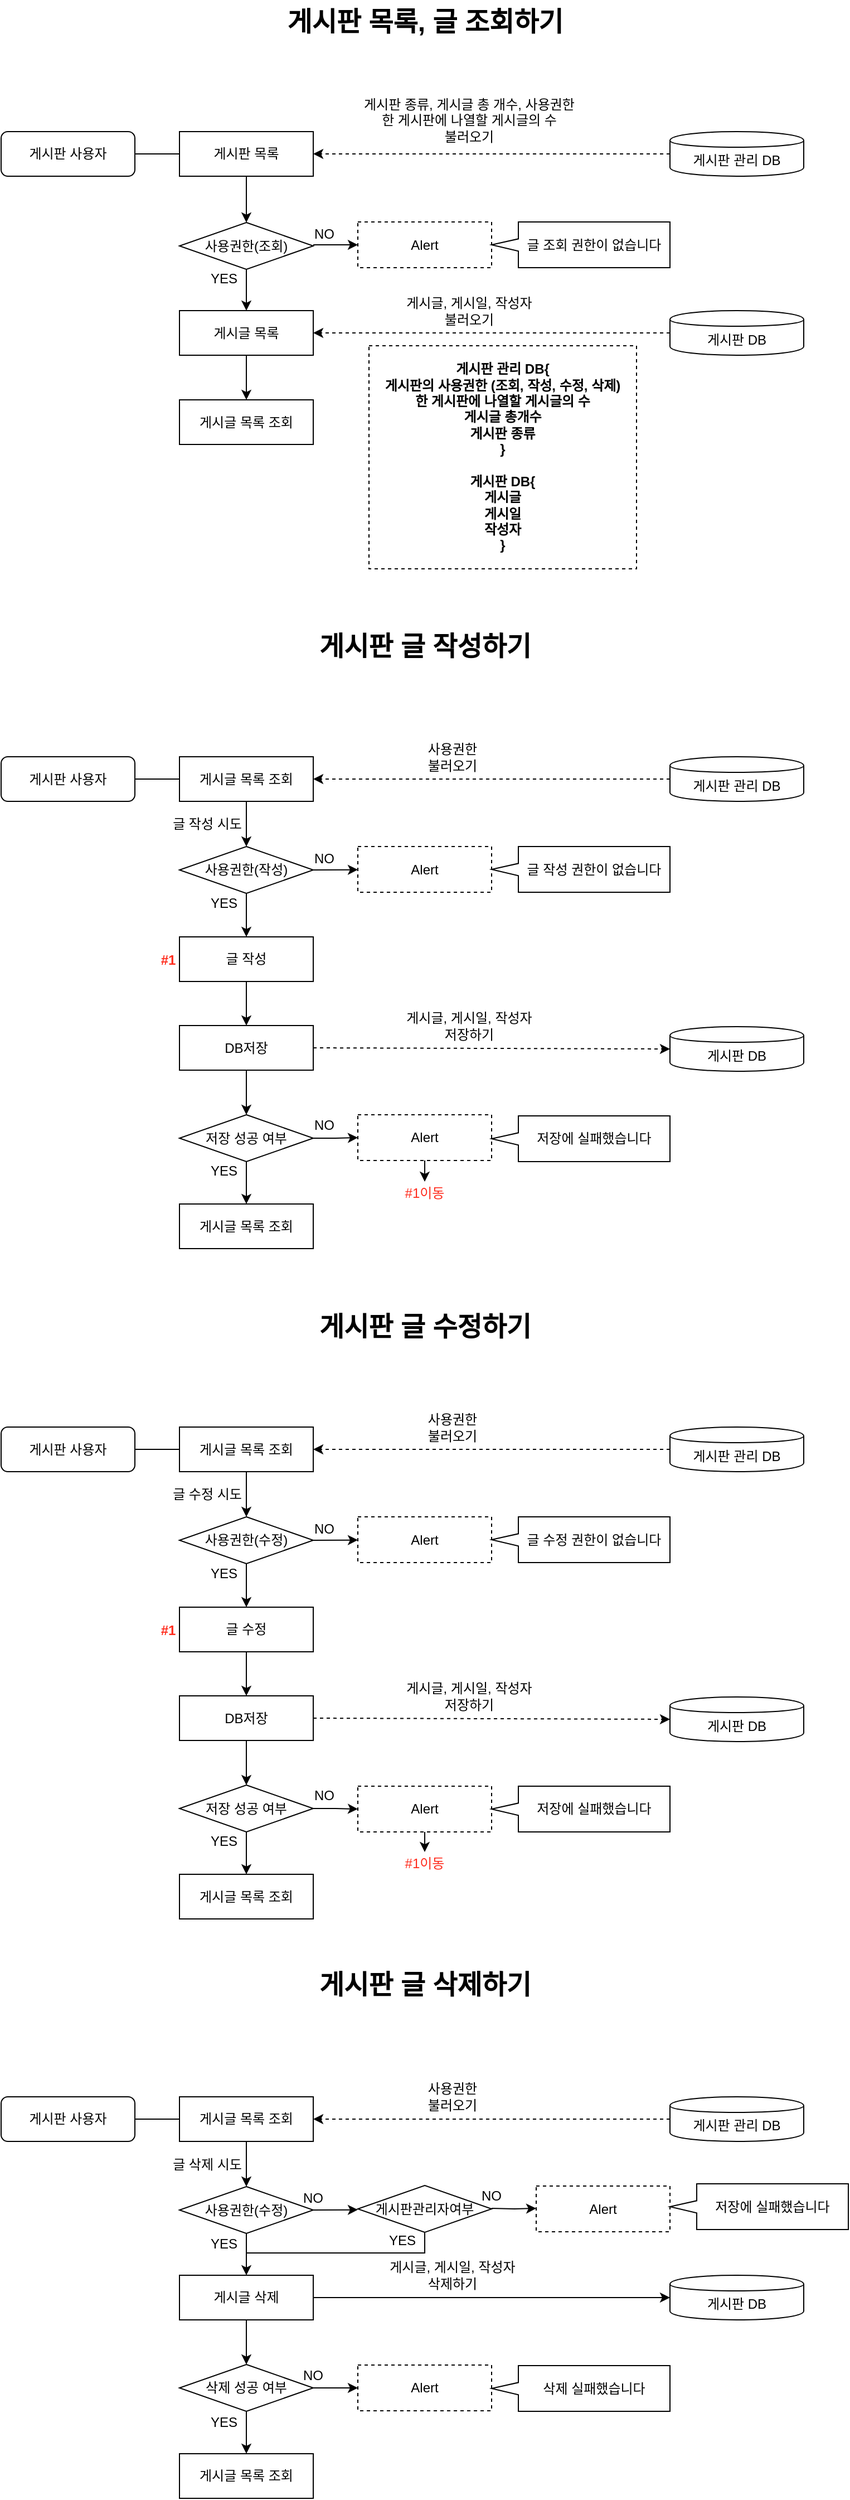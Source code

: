 <mxfile pages="1" version="11.2.3" type="github"><diagram id="8tWxrw4TjMPX8NaCwLxQ" name="Page-1"><mxGraphModel dx="1182" dy="685" grid="1" gridSize="10" guides="1" tooltips="1" connect="1" arrows="1" fold="1" page="1" pageScale="1" pageWidth="827" pageHeight="1169" math="0" shadow="0"><root><mxCell id="0"/><mxCell id="1" parent="0"/><mxCell id="r43dK0RKSGgs8FJc9CuO-5" value="게시판 관리 DB{&lt;br&gt;게시판의 사용권한 (조회, 작성, 수정, 삭제)&lt;br&gt;한 게시판에 나열할 게시글의 수&lt;br&gt;게시글 총개수&lt;br&gt;게시판 종류&lt;br&gt;}&lt;br&gt;&lt;br&gt;게시판 DB{&lt;br&gt;게시글&lt;br&gt;게시일&lt;br&gt;작성자&lt;br&gt;}" style="text;html=1;strokeColor=#000000;fillColor=none;align=center;verticalAlign=middle;whiteSpace=wrap;rounded=0;dashed=1;fontStyle=1" parent="1" vertex="1"><mxGeometry x="370" y="350" width="240" height="200" as="geometry"/></mxCell><mxCell id="r43dK0RKSGgs8FJc9CuO-35" value="게시판 목록, 글 조회하기" style="text;strokeColor=none;fillColor=none;html=1;fontSize=24;fontStyle=1;verticalAlign=middle;align=center;" parent="1" vertex="1"><mxGeometry x="340" y="40" width="160" height="40" as="geometry"/></mxCell><mxCell id="r43dK0RKSGgs8FJc9CuO-43" value="게시판 글 작성하기" style="text;strokeColor=none;fillColor=none;html=1;fontSize=24;fontStyle=1;verticalAlign=middle;align=center;" parent="1" vertex="1"><mxGeometry x="340" y="600" width="160" height="40" as="geometry"/></mxCell><mxCell id="r43dK0RKSGgs8FJc9CuO-46" value="게시판 사용자" style="rounded=1;whiteSpace=wrap;html=1;" parent="1" vertex="1"><mxGeometry x="40" y="718.5" width="120" height="40" as="geometry"/></mxCell><mxCell id="r43dK0RKSGgs8FJc9CuO-50" value="" style="endArrow=none;html=1;entryX=1;entryY=0.5;entryDx=0;entryDy=0;exitX=0;exitY=0.5;exitDx=0;exitDy=0;" parent="1" target="r43dK0RKSGgs8FJc9CuO-46" edge="1"><mxGeometry width="50" height="50" relative="1" as="geometry"><mxPoint x="200" y="738.5" as="sourcePoint"/><mxPoint x="90" y="778.5" as="targetPoint"/></mxGeometry></mxCell><mxCell id="r43dK0RKSGgs8FJc9CuO-60" style="edgeStyle=none;rounded=0;orthogonalLoop=1;jettySize=auto;html=1;exitX=0.5;exitY=1;exitDx=0;exitDy=0;entryX=0.5;entryY=0;entryDx=0;entryDy=0;startArrow=none;startFill=0;endArrow=classic;endFill=1;strokeColor=#000000;strokeWidth=1;fontFamily=Helvetica;" parent="1" source="r43dK0RKSGgs8FJc9CuO-58" target="r43dK0RKSGgs8FJc9CuO-59" edge="1"><mxGeometry relative="1" as="geometry"/></mxCell><mxCell id="r43dK0RKSGgs8FJc9CuO-58" value="게시글 목록 조회" style="rounded=0;whiteSpace=wrap;html=1;" parent="1" vertex="1"><mxGeometry x="200" y="718.5" width="120" height="40" as="geometry"/></mxCell><mxCell id="r43dK0RKSGgs8FJc9CuO-63" style="edgeStyle=none;rounded=0;orthogonalLoop=1;jettySize=auto;html=1;exitX=1;exitY=0.5;exitDx=0;exitDy=0;startArrow=none;startFill=0;endArrow=classic;endFill=1;strokeColor=#000000;strokeWidth=1;fontFamily=Helvetica;" parent="1" source="r43dK0RKSGgs8FJc9CuO-59" target="r43dK0RKSGgs8FJc9CuO-62" edge="1"><mxGeometry relative="1" as="geometry"/></mxCell><mxCell id="r43dK0RKSGgs8FJc9CuO-70" style="edgeStyle=none;rounded=0;orthogonalLoop=1;jettySize=auto;html=1;exitX=0.5;exitY=1;exitDx=0;exitDy=0;entryX=0.5;entryY=0;entryDx=0;entryDy=0;startArrow=none;startFill=0;endArrow=classic;endFill=1;strokeColor=#000000;strokeWidth=1;fontFamily=Helvetica;" parent="1" source="r43dK0RKSGgs8FJc9CuO-59" target="r43dK0RKSGgs8FJc9CuO-67" edge="1"><mxGeometry relative="1" as="geometry"/></mxCell><mxCell id="r43dK0RKSGgs8FJc9CuO-59" value="사용권한(작성)" style="rhombus;whiteSpace=wrap;html=1;rounded=0;strokeColor=#000000;fontFamily=Helvetica;align=center;" parent="1" vertex="1"><mxGeometry x="200" y="799" width="120" height="42" as="geometry"/></mxCell><mxCell id="r43dK0RKSGgs8FJc9CuO-62" value="Alert" style="rounded=0;whiteSpace=wrap;html=1;strokeColor=#000000;fontFamily=Helvetica;align=center;dashed=1;" parent="1" vertex="1"><mxGeometry x="360" y="799" width="120" height="41" as="geometry"/></mxCell><mxCell id="r43dK0RKSGgs8FJc9CuO-64" value="글 작성 권한이 없습니다" style="shape=callout;whiteSpace=wrap;html=1;perimeter=calloutPerimeter;rounded=0;strokeColor=#000000;fontFamily=Helvetica;align=center;direction=south;size=24;position=0.37;base=11;" parent="1" vertex="1"><mxGeometry x="480" y="799" width="160" height="41" as="geometry"/></mxCell><mxCell id="r43dK0RKSGgs8FJc9CuO-66" value="NO" style="text;html=1;strokeColor=none;fillColor=none;align=center;verticalAlign=middle;whiteSpace=wrap;rounded=0;dashed=1;fontFamily=Helvetica;" parent="1" vertex="1"><mxGeometry x="310" y="800" width="40" height="20" as="geometry"/></mxCell><mxCell id="r43dK0RKSGgs8FJc9CuO-105" style="edgeStyle=none;rounded=0;orthogonalLoop=1;jettySize=auto;html=1;exitX=0.5;exitY=1;exitDx=0;exitDy=0;entryX=0.5;entryY=0;entryDx=0;entryDy=0;startArrow=none;startFill=0;endArrow=classic;endFill=1;strokeColor=#000000;strokeWidth=1;fontFamily=Helvetica;" parent="1" source="r43dK0RKSGgs8FJc9CuO-67" target="r43dK0RKSGgs8FJc9CuO-104" edge="1"><mxGeometry relative="1" as="geometry"/></mxCell><mxCell id="r43dK0RKSGgs8FJc9CuO-67" value="글 작성" style="rounded=0;whiteSpace=wrap;html=1;" parent="1" vertex="1"><mxGeometry x="200" y="880" width="120" height="40" as="geometry"/></mxCell><mxCell id="r43dK0RKSGgs8FJc9CuO-84" value="게시판 사용자" style="rounded=1;whiteSpace=wrap;html=1;" parent="1" vertex="1"><mxGeometry x="40" y="158" width="120" height="40" as="geometry"/></mxCell><mxCell id="r43dK0RKSGgs8FJc9CuO-85" value="게시판 관리 DB" style="shape=cylinder;whiteSpace=wrap;html=1;boundedLbl=1;backgroundOutline=1;" parent="1" vertex="1"><mxGeometry x="640" y="158" width="120" height="40" as="geometry"/></mxCell><mxCell id="r43dK0RKSGgs8FJc9CuO-86" value="" style="endArrow=classic;dashed=1;html=1;exitX=0;exitY=0.5;exitDx=0;exitDy=0;endFill=1;entryX=1;entryY=0.5;entryDx=0;entryDy=0;" parent="1" source="r43dK0RKSGgs8FJc9CuO-85" target="r43dK0RKSGgs8FJc9CuO-90" edge="1"><mxGeometry width="50" height="50" relative="1" as="geometry"><mxPoint x="30" y="548" as="sourcePoint"/><mxPoint x="340" y="208" as="targetPoint"/></mxGeometry></mxCell><mxCell id="r43dK0RKSGgs8FJc9CuO-87" value="게시판 종류, 게시글 총 개수, 사용권한&lt;br&gt;한 게시판에 나열할 게시글의 수&lt;br&gt;불러오기" style="text;html=1;strokeColor=none;fillColor=none;align=center;verticalAlign=middle;whiteSpace=wrap;rounded=0;" parent="1" vertex="1"><mxGeometry x="355" y="138" width="210" height="20" as="geometry"/></mxCell><mxCell id="r43dK0RKSGgs8FJc9CuO-88" value="" style="endArrow=none;html=1;entryX=1;entryY=0.5;entryDx=0;entryDy=0;exitX=0;exitY=0.5;exitDx=0;exitDy=0;" parent="1" source="r43dK0RKSGgs8FJc9CuO-90" target="r43dK0RKSGgs8FJc9CuO-84" edge="1"><mxGeometry width="50" height="50" relative="1" as="geometry"><mxPoint x="200" y="98" as="sourcePoint"/><mxPoint x="90" y="218" as="targetPoint"/></mxGeometry></mxCell><mxCell id="r43dK0RKSGgs8FJc9CuO-89" style="edgeStyle=none;rounded=0;orthogonalLoop=1;jettySize=auto;html=1;exitX=0.5;exitY=1;exitDx=0;exitDy=0;entryX=0.5;entryY=0;entryDx=0;entryDy=0;startArrow=none;startFill=0;endArrow=classic;endFill=1;strokeColor=#000000;strokeWidth=1;fontFamily=Helvetica;" parent="1" source="r43dK0RKSGgs8FJc9CuO-90" target="r43dK0RKSGgs8FJc9CuO-98" edge="1"><mxGeometry relative="1" as="geometry"/></mxCell><mxCell id="r43dK0RKSGgs8FJc9CuO-90" value="게시판 목록" style="rounded=0;whiteSpace=wrap;html=1;" parent="1" vertex="1"><mxGeometry x="200" y="158" width="120" height="40" as="geometry"/></mxCell><mxCell id="r43dK0RKSGgs8FJc9CuO-91" style="rounded=0;orthogonalLoop=1;jettySize=auto;html=1;exitX=0;exitY=0.5;exitDx=0;exitDy=0;fontFamily=Helvetica;strokeColor=#000000;strokeWidth=1;startArrow=none;startFill=0;endArrow=classic;endFill=1;dashed=1;entryX=1;entryY=0.5;entryDx=0;entryDy=0;" parent="1" source="r43dK0RKSGgs8FJc9CuO-94" target="r43dK0RKSGgs8FJc9CuO-93" edge="1"><mxGeometry relative="1" as="geometry"><mxPoint x="470" y="388.5" as="targetPoint"/></mxGeometry></mxCell><mxCell id="r43dK0RKSGgs8FJc9CuO-92" style="edgeStyle=none;rounded=0;orthogonalLoop=1;jettySize=auto;html=1;exitX=0.5;exitY=1;exitDx=0;exitDy=0;entryX=0.5;entryY=0;entryDx=0;entryDy=0;startArrow=none;startFill=0;endArrow=classic;endFill=1;strokeColor=#000000;strokeWidth=1;fontFamily=Helvetica;" parent="1" source="r43dK0RKSGgs8FJc9CuO-93" edge="1"><mxGeometry relative="1" as="geometry"><mxPoint x="260" y="398.5" as="targetPoint"/></mxGeometry></mxCell><mxCell id="r43dK0RKSGgs8FJc9CuO-93" value="게시글 목록" style="rounded=0;whiteSpace=wrap;html=1;" parent="1" vertex="1"><mxGeometry x="200" y="318.5" width="120" height="40" as="geometry"/></mxCell><mxCell id="r43dK0RKSGgs8FJc9CuO-94" value="게시판 DB" style="shape=cylinder;whiteSpace=wrap;html=1;boundedLbl=1;backgroundOutline=1;" parent="1" vertex="1"><mxGeometry x="640" y="318.5" width="120" height="40" as="geometry"/></mxCell><mxCell id="r43dK0RKSGgs8FJc9CuO-95" value="게시글, 게시일, 작성자&lt;br&gt;불러오기" style="text;html=1;strokeColor=none;fillColor=none;align=center;verticalAlign=middle;whiteSpace=wrap;rounded=0;" parent="1" vertex="1"><mxGeometry x="375" y="308.5" width="170" height="20" as="geometry"/></mxCell><mxCell id="r43dK0RKSGgs8FJc9CuO-96" value="게시글 목록 조회" style="rounded=0;whiteSpace=wrap;html=1;" parent="1" vertex="1"><mxGeometry x="200" y="398.5" width="120" height="40" as="geometry"/></mxCell><mxCell id="r43dK0RKSGgs8FJc9CuO-97" style="edgeStyle=none;rounded=0;orthogonalLoop=1;jettySize=auto;html=1;exitX=0.5;exitY=1;exitDx=0;exitDy=0;entryX=0.5;entryY=0;entryDx=0;entryDy=0;startArrow=none;startFill=0;endArrow=classic;endFill=1;strokeColor=#000000;strokeWidth=1;fontFamily=Helvetica;" parent="1" source="r43dK0RKSGgs8FJc9CuO-98" target="r43dK0RKSGgs8FJc9CuO-93" edge="1"><mxGeometry relative="1" as="geometry"/></mxCell><mxCell id="r43dK0RKSGgs8FJc9CuO-98" value="사용권한(조회)" style="rhombus;whiteSpace=wrap;html=1;rounded=0;strokeColor=#000000;fontFamily=Helvetica;align=center;" parent="1" vertex="1"><mxGeometry x="200" y="239.5" width="120" height="42" as="geometry"/></mxCell><mxCell id="r43dK0RKSGgs8FJc9CuO-99" style="edgeStyle=none;rounded=0;orthogonalLoop=1;jettySize=auto;html=1;exitX=0.25;exitY=1;exitDx=0;exitDy=0;startArrow=none;startFill=0;endArrow=classic;endFill=1;strokeColor=#000000;strokeWidth=1;fontFamily=Helvetica;" parent="1" source="r43dK0RKSGgs8FJc9CuO-100" target="r43dK0RKSGgs8FJc9CuO-101" edge="1"><mxGeometry relative="1" as="geometry"/></mxCell><mxCell id="r43dK0RKSGgs8FJc9CuO-100" value="NO" style="text;html=1;strokeColor=none;fillColor=none;align=center;verticalAlign=middle;whiteSpace=wrap;rounded=0;dashed=1;fontFamily=Helvetica;" parent="1" vertex="1"><mxGeometry x="310" y="239.5" width="40" height="20" as="geometry"/></mxCell><mxCell id="r43dK0RKSGgs8FJc9CuO-101" value="Alert" style="rounded=0;whiteSpace=wrap;html=1;strokeColor=#000000;fontFamily=Helvetica;align=center;dashed=1;" parent="1" vertex="1"><mxGeometry x="360" y="239" width="120" height="41" as="geometry"/></mxCell><mxCell id="r43dK0RKSGgs8FJc9CuO-102" value="글 조회 권한이 없습니다" style="shape=callout;whiteSpace=wrap;html=1;perimeter=calloutPerimeter;rounded=0;strokeColor=#000000;fontFamily=Helvetica;align=center;direction=south;size=24;position=0.37;base=11;" parent="1" vertex="1"><mxGeometry x="480" y="239" width="160" height="41" as="geometry"/></mxCell><mxCell id="r43dK0RKSGgs8FJc9CuO-103" value="YES" style="text;html=1;strokeColor=none;fillColor=none;align=center;verticalAlign=middle;whiteSpace=wrap;rounded=0;dashed=1;fontFamily=Helvetica;" parent="1" vertex="1"><mxGeometry x="220" y="280" width="40" height="20" as="geometry"/></mxCell><mxCell id="r43dK0RKSGgs8FJc9CuO-107" style="edgeStyle=none;rounded=0;orthogonalLoop=1;jettySize=auto;html=1;exitX=1;exitY=0.5;exitDx=0;exitDy=0;entryX=0;entryY=0.5;entryDx=0;entryDy=0;startArrow=none;startFill=0;endArrow=classic;endFill=1;strokeColor=#000000;strokeWidth=1;fontFamily=Helvetica;dashed=1;" parent="1" source="r43dK0RKSGgs8FJc9CuO-104" target="r43dK0RKSGgs8FJc9CuO-106" edge="1"><mxGeometry relative="1" as="geometry"/></mxCell><mxCell id="AVkJX89ssnlkMwMqb2C2-4" style="edgeStyle=orthogonalEdgeStyle;rounded=0;orthogonalLoop=1;jettySize=auto;html=1;exitX=0.5;exitY=1;exitDx=0;exitDy=0;entryX=0.5;entryY=0;entryDx=0;entryDy=0;fontColor=#FF2B1C;" edge="1" parent="1" source="r43dK0RKSGgs8FJc9CuO-104" target="AVkJX89ssnlkMwMqb2C2-3"><mxGeometry relative="1" as="geometry"/></mxCell><mxCell id="r43dK0RKSGgs8FJc9CuO-104" value="DB저장" style="rounded=0;whiteSpace=wrap;html=1;" parent="1" vertex="1"><mxGeometry x="200" y="959.5" width="120" height="40" as="geometry"/></mxCell><mxCell id="r43dK0RKSGgs8FJc9CuO-106" value="게시판 DB" style="shape=cylinder;whiteSpace=wrap;html=1;boundedLbl=1;backgroundOutline=1;" parent="1" vertex="1"><mxGeometry x="640" y="960.5" width="120" height="40" as="geometry"/></mxCell><mxCell id="r43dK0RKSGgs8FJc9CuO-108" value="게시글, 게시일, 작성자&lt;br&gt;저장하기" style="text;html=1;strokeColor=none;fillColor=none;align=center;verticalAlign=middle;whiteSpace=wrap;rounded=0;" parent="1" vertex="1"><mxGeometry x="375" y="949.5" width="170" height="20" as="geometry"/></mxCell><mxCell id="AVkJX89ssnlkMwMqb2C2-1" value="#1" style="text;html=1;strokeColor=none;fillColor=none;align=center;verticalAlign=middle;whiteSpace=wrap;rounded=0;fontColor=#FF2B1C;fontStyle=1" vertex="1" parent="1"><mxGeometry x="170" y="890.5" width="40" height="20" as="geometry"/></mxCell><mxCell id="AVkJX89ssnlkMwMqb2C2-12" style="edgeStyle=orthogonalEdgeStyle;rounded=0;orthogonalLoop=1;jettySize=auto;html=1;exitX=1;exitY=0.5;exitDx=0;exitDy=0;entryX=0;entryY=0.5;entryDx=0;entryDy=0;fontColor=#FF2B1C;" edge="1" parent="1" source="AVkJX89ssnlkMwMqb2C2-3" target="AVkJX89ssnlkMwMqb2C2-5"><mxGeometry relative="1" as="geometry"/></mxCell><mxCell id="AVkJX89ssnlkMwMqb2C2-18" style="edgeStyle=orthogonalEdgeStyle;rounded=0;orthogonalLoop=1;jettySize=auto;html=1;exitX=0.5;exitY=1;exitDx=0;exitDy=0;entryX=0.5;entryY=0;entryDx=0;entryDy=0;fontColor=#FF2B1C;" edge="1" parent="1" source="AVkJX89ssnlkMwMqb2C2-3" target="AVkJX89ssnlkMwMqb2C2-17"><mxGeometry relative="1" as="geometry"/></mxCell><mxCell id="AVkJX89ssnlkMwMqb2C2-3" value="저장 성공 여부" style="rhombus;whiteSpace=wrap;html=1;rounded=0;strokeColor=#000000;fontFamily=Helvetica;align=center;" vertex="1" parent="1"><mxGeometry x="200" y="1039.5" width="120" height="42" as="geometry"/></mxCell><mxCell id="AVkJX89ssnlkMwMqb2C2-14" style="edgeStyle=orthogonalEdgeStyle;rounded=0;orthogonalLoop=1;jettySize=auto;html=1;exitX=0.5;exitY=1;exitDx=0;exitDy=0;fontColor=#FF2B1C;entryX=0.5;entryY=0;entryDx=0;entryDy=0;" edge="1" parent="1" source="AVkJX89ssnlkMwMqb2C2-5" target="AVkJX89ssnlkMwMqb2C2-15"><mxGeometry relative="1" as="geometry"><mxPoint x="420" y="1119.5" as="targetPoint"/></mxGeometry></mxCell><mxCell id="AVkJX89ssnlkMwMqb2C2-5" value="Alert" style="rounded=0;whiteSpace=wrap;html=1;strokeColor=#000000;fontFamily=Helvetica;align=center;dashed=1;" vertex="1" parent="1"><mxGeometry x="360" y="1039.5" width="120" height="41" as="geometry"/></mxCell><mxCell id="AVkJX89ssnlkMwMqb2C2-6" value="저장에 실패했습니다" style="shape=callout;whiteSpace=wrap;html=1;perimeter=calloutPerimeter;rounded=0;strokeColor=#000000;fontFamily=Helvetica;align=center;direction=south;size=24;position=0.37;base=11;" vertex="1" parent="1"><mxGeometry x="480" y="1040.5" width="160" height="41" as="geometry"/></mxCell><mxCell id="AVkJX89ssnlkMwMqb2C2-8" value="NO" style="text;html=1;strokeColor=none;fillColor=none;align=center;verticalAlign=middle;whiteSpace=wrap;rounded=0;dashed=1;fontFamily=Helvetica;" vertex="1" parent="1"><mxGeometry x="310" y="1039" width="40" height="20" as="geometry"/></mxCell><mxCell id="AVkJX89ssnlkMwMqb2C2-15" value="#1이동" style="text;html=1;strokeColor=none;fillColor=none;align=center;verticalAlign=middle;whiteSpace=wrap;rounded=0;fontColor=#FF2B1C;" vertex="1" parent="1"><mxGeometry x="400" y="1099.5" width="40" height="20" as="geometry"/></mxCell><mxCell id="AVkJX89ssnlkMwMqb2C2-17" value="게시글 목록 조회" style="rounded=0;whiteSpace=wrap;html=1;" vertex="1" parent="1"><mxGeometry x="200" y="1119.5" width="120" height="40" as="geometry"/></mxCell><mxCell id="AVkJX89ssnlkMwMqb2C2-19" value="YES" style="text;html=1;strokeColor=none;fillColor=none;align=center;verticalAlign=middle;whiteSpace=wrap;rounded=0;dashed=1;fontFamily=Helvetica;" vertex="1" parent="1"><mxGeometry x="220" y="840" width="40" height="20" as="geometry"/></mxCell><mxCell id="AVkJX89ssnlkMwMqb2C2-20" value="YES" style="text;html=1;strokeColor=none;fillColor=none;align=center;verticalAlign=middle;whiteSpace=wrap;rounded=0;dashed=1;fontFamily=Helvetica;" vertex="1" parent="1"><mxGeometry x="220" y="1079.5" width="40" height="20" as="geometry"/></mxCell><mxCell id="AVkJX89ssnlkMwMqb2C2-21" value="글 작성 시도" style="text;html=1;strokeColor=none;fillColor=none;align=center;verticalAlign=middle;whiteSpace=wrap;rounded=0;dashed=1;fontFamily=Helvetica;" vertex="1" parent="1"><mxGeometry x="190" y="769" width="70" height="20" as="geometry"/></mxCell><mxCell id="AVkJX89ssnlkMwMqb2C2-23" value="게시판 글 수정하기" style="text;strokeColor=none;fillColor=none;html=1;fontSize=24;fontStyle=1;verticalAlign=middle;align=center;" vertex="1" parent="1"><mxGeometry x="340" y="1210" width="160" height="40" as="geometry"/></mxCell><mxCell id="AVkJX89ssnlkMwMqb2C2-75" value="게시판 글 삭제하기" style="text;strokeColor=none;fillColor=none;html=1;fontSize=24;fontStyle=1;verticalAlign=middle;align=center;" vertex="1" parent="1"><mxGeometry x="340" y="1800" width="160" height="40" as="geometry"/></mxCell><mxCell id="AVkJX89ssnlkMwMqb2C2-89" value="게시판 관리 DB" style="shape=cylinder;whiteSpace=wrap;html=1;boundedLbl=1;backgroundOutline=1;" vertex="1" parent="1"><mxGeometry x="640" y="718.5" width="120" height="40" as="geometry"/></mxCell><mxCell id="AVkJX89ssnlkMwMqb2C2-90" value="" style="endArrow=classic;dashed=1;html=1;exitX=0;exitY=0.5;exitDx=0;exitDy=0;endFill=1;entryX=1;entryY=0.5;entryDx=0;entryDy=0;" edge="1" source="AVkJX89ssnlkMwMqb2C2-89" parent="1"><mxGeometry width="50" height="50" relative="1" as="geometry"><mxPoint x="30" y="1108.5" as="sourcePoint"/><mxPoint x="320" y="738.5" as="targetPoint"/></mxGeometry></mxCell><mxCell id="AVkJX89ssnlkMwMqb2C2-91" value="사용권한&lt;br&gt;불러오기" style="text;html=1;strokeColor=none;fillColor=none;align=center;verticalAlign=middle;whiteSpace=wrap;rounded=0;" vertex="1" parent="1"><mxGeometry x="340" y="708.5" width="210" height="20" as="geometry"/></mxCell><mxCell id="AVkJX89ssnlkMwMqb2C2-92" value="게시판 사용자" style="rounded=1;whiteSpace=wrap;html=1;" vertex="1" parent="1"><mxGeometry x="40" y="1319.5" width="120" height="40" as="geometry"/></mxCell><mxCell id="AVkJX89ssnlkMwMqb2C2-93" value="" style="endArrow=none;html=1;entryX=1;entryY=0.5;entryDx=0;entryDy=0;exitX=0;exitY=0.5;exitDx=0;exitDy=0;" edge="1" target="AVkJX89ssnlkMwMqb2C2-92" parent="1"><mxGeometry width="50" height="50" relative="1" as="geometry"><mxPoint x="200" y="1339.5" as="sourcePoint"/><mxPoint x="90" y="1379.5" as="targetPoint"/></mxGeometry></mxCell><mxCell id="AVkJX89ssnlkMwMqb2C2-94" style="edgeStyle=none;rounded=0;orthogonalLoop=1;jettySize=auto;html=1;exitX=0.5;exitY=1;exitDx=0;exitDy=0;entryX=0.5;entryY=0;entryDx=0;entryDy=0;startArrow=none;startFill=0;endArrow=classic;endFill=1;strokeColor=#000000;strokeWidth=1;fontFamily=Helvetica;" edge="1" source="AVkJX89ssnlkMwMqb2C2-95" target="AVkJX89ssnlkMwMqb2C2-98" parent="1"><mxGeometry relative="1" as="geometry"/></mxCell><mxCell id="AVkJX89ssnlkMwMqb2C2-95" value="게시글 목록 조회" style="rounded=0;whiteSpace=wrap;html=1;" vertex="1" parent="1"><mxGeometry x="200" y="1319.5" width="120" height="40" as="geometry"/></mxCell><mxCell id="AVkJX89ssnlkMwMqb2C2-96" style="edgeStyle=none;rounded=0;orthogonalLoop=1;jettySize=auto;html=1;exitX=1;exitY=0.5;exitDx=0;exitDy=0;startArrow=none;startFill=0;endArrow=classic;endFill=1;strokeColor=#000000;strokeWidth=1;fontFamily=Helvetica;" edge="1" source="AVkJX89ssnlkMwMqb2C2-98" target="AVkJX89ssnlkMwMqb2C2-99" parent="1"><mxGeometry relative="1" as="geometry"/></mxCell><mxCell id="AVkJX89ssnlkMwMqb2C2-97" style="edgeStyle=none;rounded=0;orthogonalLoop=1;jettySize=auto;html=1;exitX=0.5;exitY=1;exitDx=0;exitDy=0;entryX=0.5;entryY=0;entryDx=0;entryDy=0;startArrow=none;startFill=0;endArrow=classic;endFill=1;strokeColor=#000000;strokeWidth=1;fontFamily=Helvetica;" edge="1" source="AVkJX89ssnlkMwMqb2C2-98" target="AVkJX89ssnlkMwMqb2C2-103" parent="1"><mxGeometry relative="1" as="geometry"/></mxCell><mxCell id="AVkJX89ssnlkMwMqb2C2-98" value="사용권한(수정)" style="rhombus;whiteSpace=wrap;html=1;rounded=0;strokeColor=#000000;fontFamily=Helvetica;align=center;" vertex="1" parent="1"><mxGeometry x="200" y="1400" width="120" height="42" as="geometry"/></mxCell><mxCell id="AVkJX89ssnlkMwMqb2C2-99" value="Alert" style="rounded=0;whiteSpace=wrap;html=1;strokeColor=#000000;fontFamily=Helvetica;align=center;dashed=1;" vertex="1" parent="1"><mxGeometry x="360" y="1400" width="120" height="41" as="geometry"/></mxCell><mxCell id="AVkJX89ssnlkMwMqb2C2-100" value="글 수정 권한이 없습니다" style="shape=callout;whiteSpace=wrap;html=1;perimeter=calloutPerimeter;rounded=0;strokeColor=#000000;fontFamily=Helvetica;align=center;direction=south;size=24;position=0.37;base=11;" vertex="1" parent="1"><mxGeometry x="480" y="1400" width="160" height="41" as="geometry"/></mxCell><mxCell id="AVkJX89ssnlkMwMqb2C2-101" value="NO" style="text;html=1;strokeColor=none;fillColor=none;align=center;verticalAlign=middle;whiteSpace=wrap;rounded=0;dashed=1;fontFamily=Helvetica;" vertex="1" parent="1"><mxGeometry x="310" y="1401" width="40" height="20" as="geometry"/></mxCell><mxCell id="AVkJX89ssnlkMwMqb2C2-102" style="edgeStyle=none;rounded=0;orthogonalLoop=1;jettySize=auto;html=1;exitX=0.5;exitY=1;exitDx=0;exitDy=0;entryX=0.5;entryY=0;entryDx=0;entryDy=0;startArrow=none;startFill=0;endArrow=classic;endFill=1;strokeColor=#000000;strokeWidth=1;fontFamily=Helvetica;" edge="1" source="AVkJX89ssnlkMwMqb2C2-103" target="AVkJX89ssnlkMwMqb2C2-106" parent="1"><mxGeometry relative="1" as="geometry"/></mxCell><mxCell id="AVkJX89ssnlkMwMqb2C2-103" value="글 수정" style="rounded=0;whiteSpace=wrap;html=1;" vertex="1" parent="1"><mxGeometry x="200" y="1481" width="120" height="40" as="geometry"/></mxCell><mxCell id="AVkJX89ssnlkMwMqb2C2-104" style="edgeStyle=none;rounded=0;orthogonalLoop=1;jettySize=auto;html=1;exitX=1;exitY=0.5;exitDx=0;exitDy=0;entryX=0;entryY=0.5;entryDx=0;entryDy=0;startArrow=none;startFill=0;endArrow=classic;endFill=1;strokeColor=#000000;strokeWidth=1;fontFamily=Helvetica;dashed=1;" edge="1" source="AVkJX89ssnlkMwMqb2C2-106" target="AVkJX89ssnlkMwMqb2C2-107" parent="1"><mxGeometry relative="1" as="geometry"/></mxCell><mxCell id="AVkJX89ssnlkMwMqb2C2-105" style="edgeStyle=orthogonalEdgeStyle;rounded=0;orthogonalLoop=1;jettySize=auto;html=1;exitX=0.5;exitY=1;exitDx=0;exitDy=0;entryX=0.5;entryY=0;entryDx=0;entryDy=0;fontColor=#FF2B1C;" edge="1" source="AVkJX89ssnlkMwMqb2C2-106" target="AVkJX89ssnlkMwMqb2C2-112" parent="1"><mxGeometry relative="1" as="geometry"/></mxCell><mxCell id="AVkJX89ssnlkMwMqb2C2-106" value="DB저장" style="rounded=0;whiteSpace=wrap;html=1;" vertex="1" parent="1"><mxGeometry x="200" y="1560.5" width="120" height="40" as="geometry"/></mxCell><mxCell id="AVkJX89ssnlkMwMqb2C2-107" value="게시판 DB" style="shape=cylinder;whiteSpace=wrap;html=1;boundedLbl=1;backgroundOutline=1;" vertex="1" parent="1"><mxGeometry x="640" y="1561.5" width="120" height="40" as="geometry"/></mxCell><mxCell id="AVkJX89ssnlkMwMqb2C2-108" value="게시글, 게시일, 작성자&lt;br&gt;저장하기" style="text;html=1;strokeColor=none;fillColor=none;align=center;verticalAlign=middle;whiteSpace=wrap;rounded=0;" vertex="1" parent="1"><mxGeometry x="375" y="1550.5" width="170" height="20" as="geometry"/></mxCell><mxCell id="AVkJX89ssnlkMwMqb2C2-109" value="#1" style="text;html=1;strokeColor=none;fillColor=none;align=center;verticalAlign=middle;whiteSpace=wrap;rounded=0;fontColor=#FF2B1C;fontStyle=1" vertex="1" parent="1"><mxGeometry x="170" y="1491.5" width="40" height="20" as="geometry"/></mxCell><mxCell id="AVkJX89ssnlkMwMqb2C2-110" style="edgeStyle=orthogonalEdgeStyle;rounded=0;orthogonalLoop=1;jettySize=auto;html=1;exitX=1;exitY=0.5;exitDx=0;exitDy=0;entryX=0;entryY=0.5;entryDx=0;entryDy=0;fontColor=#FF2B1C;" edge="1" source="AVkJX89ssnlkMwMqb2C2-112" target="AVkJX89ssnlkMwMqb2C2-114" parent="1"><mxGeometry relative="1" as="geometry"/></mxCell><mxCell id="AVkJX89ssnlkMwMqb2C2-111" style="edgeStyle=orthogonalEdgeStyle;rounded=0;orthogonalLoop=1;jettySize=auto;html=1;exitX=0.5;exitY=1;exitDx=0;exitDy=0;entryX=0.5;entryY=0;entryDx=0;entryDy=0;fontColor=#FF2B1C;" edge="1" source="AVkJX89ssnlkMwMqb2C2-112" target="AVkJX89ssnlkMwMqb2C2-118" parent="1"><mxGeometry relative="1" as="geometry"/></mxCell><mxCell id="AVkJX89ssnlkMwMqb2C2-112" value="저장 성공 여부" style="rhombus;whiteSpace=wrap;html=1;rounded=0;strokeColor=#000000;fontFamily=Helvetica;align=center;" vertex="1" parent="1"><mxGeometry x="200" y="1640.5" width="120" height="42" as="geometry"/></mxCell><mxCell id="AVkJX89ssnlkMwMqb2C2-113" style="edgeStyle=orthogonalEdgeStyle;rounded=0;orthogonalLoop=1;jettySize=auto;html=1;exitX=0.5;exitY=1;exitDx=0;exitDy=0;fontColor=#FF2B1C;entryX=0.5;entryY=0;entryDx=0;entryDy=0;" edge="1" source="AVkJX89ssnlkMwMqb2C2-114" target="AVkJX89ssnlkMwMqb2C2-117" parent="1"><mxGeometry relative="1" as="geometry"><mxPoint x="420" y="1720.5" as="targetPoint"/></mxGeometry></mxCell><mxCell id="AVkJX89ssnlkMwMqb2C2-114" value="Alert" style="rounded=0;whiteSpace=wrap;html=1;strokeColor=#000000;fontFamily=Helvetica;align=center;dashed=1;" vertex="1" parent="1"><mxGeometry x="360" y="1641.5" width="120" height="41" as="geometry"/></mxCell><mxCell id="AVkJX89ssnlkMwMqb2C2-115" value="저장에 실패했습니다" style="shape=callout;whiteSpace=wrap;html=1;perimeter=calloutPerimeter;rounded=0;strokeColor=#000000;fontFamily=Helvetica;align=center;direction=south;size=24;position=0.37;base=11;" vertex="1" parent="1"><mxGeometry x="480" y="1641.5" width="160" height="41" as="geometry"/></mxCell><mxCell id="AVkJX89ssnlkMwMqb2C2-116" value="NO" style="text;html=1;strokeColor=none;fillColor=none;align=center;verticalAlign=middle;whiteSpace=wrap;rounded=0;dashed=1;fontFamily=Helvetica;" vertex="1" parent="1"><mxGeometry x="310" y="1640" width="40" height="20" as="geometry"/></mxCell><mxCell id="AVkJX89ssnlkMwMqb2C2-117" value="#1이동" style="text;html=1;strokeColor=none;fillColor=none;align=center;verticalAlign=middle;whiteSpace=wrap;rounded=0;fontColor=#FF2B1C;" vertex="1" parent="1"><mxGeometry x="400" y="1700.5" width="40" height="20" as="geometry"/></mxCell><mxCell id="AVkJX89ssnlkMwMqb2C2-118" value="게시글 목록 조회" style="rounded=0;whiteSpace=wrap;html=1;" vertex="1" parent="1"><mxGeometry x="200" y="1720.5" width="120" height="40" as="geometry"/></mxCell><mxCell id="AVkJX89ssnlkMwMqb2C2-119" value="YES" style="text;html=1;strokeColor=none;fillColor=none;align=center;verticalAlign=middle;whiteSpace=wrap;rounded=0;dashed=1;fontFamily=Helvetica;" vertex="1" parent="1"><mxGeometry x="220" y="1441" width="40" height="20" as="geometry"/></mxCell><mxCell id="AVkJX89ssnlkMwMqb2C2-120" value="YES" style="text;html=1;strokeColor=none;fillColor=none;align=center;verticalAlign=middle;whiteSpace=wrap;rounded=0;dashed=1;fontFamily=Helvetica;" vertex="1" parent="1"><mxGeometry x="220" y="1680.5" width="40" height="20" as="geometry"/></mxCell><mxCell id="AVkJX89ssnlkMwMqb2C2-121" value="글 수정 시도" style="text;html=1;strokeColor=none;fillColor=none;align=center;verticalAlign=middle;whiteSpace=wrap;rounded=0;dashed=1;fontFamily=Helvetica;" vertex="1" parent="1"><mxGeometry x="190" y="1370" width="70" height="20" as="geometry"/></mxCell><mxCell id="AVkJX89ssnlkMwMqb2C2-122" value="게시판 관리 DB" style="shape=cylinder;whiteSpace=wrap;html=1;boundedLbl=1;backgroundOutline=1;" vertex="1" parent="1"><mxGeometry x="640" y="1319.5" width="120" height="40" as="geometry"/></mxCell><mxCell id="AVkJX89ssnlkMwMqb2C2-123" value="" style="endArrow=classic;dashed=1;html=1;exitX=0;exitY=0.5;exitDx=0;exitDy=0;endFill=1;entryX=1;entryY=0.5;entryDx=0;entryDy=0;" edge="1" source="AVkJX89ssnlkMwMqb2C2-122" parent="1"><mxGeometry width="50" height="50" relative="1" as="geometry"><mxPoint x="30" y="1709.5" as="sourcePoint"/><mxPoint x="320" y="1339.5" as="targetPoint"/></mxGeometry></mxCell><mxCell id="AVkJX89ssnlkMwMqb2C2-124" value="사용권한&lt;br&gt;불러오기" style="text;html=1;strokeColor=none;fillColor=none;align=center;verticalAlign=middle;whiteSpace=wrap;rounded=0;" vertex="1" parent="1"><mxGeometry x="340" y="1309.5" width="210" height="20" as="geometry"/></mxCell><mxCell id="AVkJX89ssnlkMwMqb2C2-125" value="게시판 사용자" style="rounded=1;whiteSpace=wrap;html=1;" vertex="1" parent="1"><mxGeometry x="40" y="1920" width="120" height="40" as="geometry"/></mxCell><mxCell id="AVkJX89ssnlkMwMqb2C2-126" value="" style="endArrow=none;html=1;entryX=1;entryY=0.5;entryDx=0;entryDy=0;exitX=0;exitY=0.5;exitDx=0;exitDy=0;" edge="1" target="AVkJX89ssnlkMwMqb2C2-125" parent="1"><mxGeometry width="50" height="50" relative="1" as="geometry"><mxPoint x="200" y="1940" as="sourcePoint"/><mxPoint x="90" y="1980" as="targetPoint"/></mxGeometry></mxCell><mxCell id="AVkJX89ssnlkMwMqb2C2-127" style="edgeStyle=none;rounded=0;orthogonalLoop=1;jettySize=auto;html=1;exitX=0.5;exitY=1;exitDx=0;exitDy=0;entryX=0.5;entryY=0;entryDx=0;entryDy=0;startArrow=none;startFill=0;endArrow=classic;endFill=1;strokeColor=#000000;strokeWidth=1;fontFamily=Helvetica;" edge="1" source="AVkJX89ssnlkMwMqb2C2-128" target="AVkJX89ssnlkMwMqb2C2-130" parent="1"><mxGeometry relative="1" as="geometry"/></mxCell><mxCell id="AVkJX89ssnlkMwMqb2C2-128" value="게시글 목록 조회" style="rounded=0;whiteSpace=wrap;html=1;" vertex="1" parent="1"><mxGeometry x="200" y="1920" width="120" height="40" as="geometry"/></mxCell><mxCell id="AVkJX89ssnlkMwMqb2C2-129" style="edgeStyle=none;rounded=0;orthogonalLoop=1;jettySize=auto;html=1;exitX=1;exitY=0.5;exitDx=0;exitDy=0;startArrow=none;startFill=0;endArrow=classic;endFill=1;strokeColor=#000000;strokeWidth=1;fontFamily=Helvetica;" edge="1" source="AVkJX89ssnlkMwMqb2C2-130" parent="1"><mxGeometry relative="1" as="geometry"><mxPoint x="360" y="2021.3" as="targetPoint"/></mxGeometry></mxCell><mxCell id="AVkJX89ssnlkMwMqb2C2-139" style="edgeStyle=orthogonalEdgeStyle;rounded=0;orthogonalLoop=1;jettySize=auto;html=1;exitX=0.5;exitY=1;exitDx=0;exitDy=0;entryX=0.5;entryY=0;entryDx=0;entryDy=0;fontColor=#FF2B1C;" edge="1" parent="1" source="AVkJX89ssnlkMwMqb2C2-130" target="AVkJX89ssnlkMwMqb2C2-138"><mxGeometry relative="1" as="geometry"/></mxCell><mxCell id="AVkJX89ssnlkMwMqb2C2-130" value="사용권한(수정)" style="rhombus;whiteSpace=wrap;html=1;rounded=0;strokeColor=#000000;fontFamily=Helvetica;align=center;" vertex="1" parent="1"><mxGeometry x="200" y="2000.5" width="120" height="42" as="geometry"/></mxCell><mxCell id="AVkJX89ssnlkMwMqb2C2-133" value="NO" style="text;html=1;strokeColor=none;fillColor=none;align=center;verticalAlign=middle;whiteSpace=wrap;rounded=0;dashed=1;fontFamily=Helvetica;" vertex="1" parent="1"><mxGeometry x="300" y="2000.5" width="40" height="20" as="geometry"/></mxCell><mxCell id="AVkJX89ssnlkMwMqb2C2-134" value="글 삭제 시도" style="text;html=1;strokeColor=none;fillColor=none;align=center;verticalAlign=middle;whiteSpace=wrap;rounded=0;dashed=1;fontFamily=Helvetica;" vertex="1" parent="1"><mxGeometry x="190" y="1970.5" width="70" height="20" as="geometry"/></mxCell><mxCell id="AVkJX89ssnlkMwMqb2C2-135" value="게시판 관리 DB" style="shape=cylinder;whiteSpace=wrap;html=1;boundedLbl=1;backgroundOutline=1;" vertex="1" parent="1"><mxGeometry x="640" y="1920" width="120" height="40" as="geometry"/></mxCell><mxCell id="AVkJX89ssnlkMwMqb2C2-136" value="" style="endArrow=classic;dashed=1;html=1;exitX=0;exitY=0.5;exitDx=0;exitDy=0;endFill=1;entryX=1;entryY=0.5;entryDx=0;entryDy=0;" edge="1" source="AVkJX89ssnlkMwMqb2C2-135" parent="1"><mxGeometry width="50" height="50" relative="1" as="geometry"><mxPoint x="30" y="2310" as="sourcePoint"/><mxPoint x="320" y="1940" as="targetPoint"/></mxGeometry></mxCell><mxCell id="AVkJX89ssnlkMwMqb2C2-137" value="사용권한&lt;br&gt;불러오기" style="text;html=1;strokeColor=none;fillColor=none;align=center;verticalAlign=middle;whiteSpace=wrap;rounded=0;" vertex="1" parent="1"><mxGeometry x="340" y="1910" width="210" height="20" as="geometry"/></mxCell><mxCell id="AVkJX89ssnlkMwMqb2C2-141" style="edgeStyle=orthogonalEdgeStyle;rounded=0;orthogonalLoop=1;jettySize=auto;html=1;exitX=1;exitY=0.5;exitDx=0;exitDy=0;entryX=0;entryY=0.5;entryDx=0;entryDy=0;fontColor=#FF2B1C;" edge="1" parent="1" source="AVkJX89ssnlkMwMqb2C2-138" target="AVkJX89ssnlkMwMqb2C2-140"><mxGeometry relative="1" as="geometry"/></mxCell><mxCell id="AVkJX89ssnlkMwMqb2C2-154" style="edgeStyle=orthogonalEdgeStyle;rounded=0;orthogonalLoop=1;jettySize=auto;html=1;exitX=0.5;exitY=1;exitDx=0;exitDy=0;entryX=0.5;entryY=0;entryDx=0;entryDy=0;endArrow=classic;endFill=1;fontColor=#FF2B1C;" edge="1" parent="1" source="AVkJX89ssnlkMwMqb2C2-138" target="AVkJX89ssnlkMwMqb2C2-153"><mxGeometry relative="1" as="geometry"/></mxCell><mxCell id="AVkJX89ssnlkMwMqb2C2-138" value="게시글 삭제" style="rounded=0;whiteSpace=wrap;html=1;" vertex="1" parent="1"><mxGeometry x="200" y="2080" width="120" height="40" as="geometry"/></mxCell><mxCell id="AVkJX89ssnlkMwMqb2C2-140" value="게시판 DB" style="shape=cylinder;whiteSpace=wrap;html=1;boundedLbl=1;backgroundOutline=1;" vertex="1" parent="1"><mxGeometry x="640" y="2080" width="120" height="40" as="geometry"/></mxCell><mxCell id="AVkJX89ssnlkMwMqb2C2-145" style="edgeStyle=orthogonalEdgeStyle;rounded=0;orthogonalLoop=1;jettySize=auto;html=1;exitX=1;exitY=0.5;exitDx=0;exitDy=0;entryX=0;entryY=0.5;entryDx=0;entryDy=0;fontColor=#FF2B1C;" edge="1" parent="1"><mxGeometry relative="1" as="geometry"><mxPoint x="480" y="2020" as="sourcePoint"/><mxPoint x="520" y="2020" as="targetPoint"/></mxGeometry></mxCell><mxCell id="AVkJX89ssnlkMwMqb2C2-149" style="edgeStyle=orthogonalEdgeStyle;rounded=0;orthogonalLoop=1;jettySize=auto;html=1;exitX=0.5;exitY=1;exitDx=0;exitDy=0;fontColor=#FF2B1C;endArrow=none;endFill=0;" edge="1" parent="1"><mxGeometry relative="1" as="geometry"><mxPoint x="260" y="2060" as="targetPoint"/><mxPoint x="420" y="2042" as="sourcePoint"/><Array as="points"><mxPoint x="420" y="2060"/></Array></mxGeometry></mxCell><mxCell id="AVkJX89ssnlkMwMqb2C2-142" value="게시판관리자여부" style="rhombus;whiteSpace=wrap;html=1;rounded=0;strokeColor=#000000;fontFamily=Helvetica;align=center;" vertex="1" parent="1"><mxGeometry x="360" y="1999.5" width="120" height="42" as="geometry"/></mxCell><mxCell id="AVkJX89ssnlkMwMqb2C2-143" value="Alert" style="rounded=0;whiteSpace=wrap;html=1;strokeColor=#000000;fontFamily=Helvetica;align=center;dashed=1;" vertex="1" parent="1"><mxGeometry x="520" y="2000" width="120" height="41" as="geometry"/></mxCell><mxCell id="AVkJX89ssnlkMwMqb2C2-144" value="저장에 실패했습니다" style="shape=callout;whiteSpace=wrap;html=1;perimeter=calloutPerimeter;rounded=0;strokeColor=#000000;fontFamily=Helvetica;align=center;direction=south;size=24;position=0.37;base=11;" vertex="1" parent="1"><mxGeometry x="640" y="1998" width="160" height="41" as="geometry"/></mxCell><mxCell id="AVkJX89ssnlkMwMqb2C2-146" value="NO" style="text;html=1;strokeColor=none;fillColor=none;align=center;verticalAlign=middle;whiteSpace=wrap;rounded=0;dashed=1;fontFamily=Helvetica;" vertex="1" parent="1"><mxGeometry x="460" y="1999" width="40" height="20" as="geometry"/></mxCell><mxCell id="AVkJX89ssnlkMwMqb2C2-150" value="YES" style="text;html=1;strokeColor=none;fillColor=none;align=center;verticalAlign=middle;whiteSpace=wrap;rounded=0;dashed=1;fontFamily=Helvetica;" vertex="1" parent="1"><mxGeometry x="220" y="2041.5" width="40" height="20" as="geometry"/></mxCell><mxCell id="AVkJX89ssnlkMwMqb2C2-151" value="YES" style="text;html=1;strokeColor=none;fillColor=none;align=center;verticalAlign=middle;whiteSpace=wrap;rounded=0;dashed=1;fontFamily=Helvetica;" vertex="1" parent="1"><mxGeometry x="380" y="2039" width="40" height="20" as="geometry"/></mxCell><mxCell id="AVkJX89ssnlkMwMqb2C2-152" value="게시글, 게시일, 작성자&lt;br&gt;삭제하기" style="text;html=1;strokeColor=none;fillColor=none;align=center;verticalAlign=middle;whiteSpace=wrap;rounded=0;" vertex="1" parent="1"><mxGeometry x="340" y="2070" width="210" height="20" as="geometry"/></mxCell><mxCell id="AVkJX89ssnlkMwMqb2C2-156" style="edgeStyle=orthogonalEdgeStyle;rounded=0;orthogonalLoop=1;jettySize=auto;html=1;exitX=1;exitY=0.5;exitDx=0;exitDy=0;entryX=0;entryY=0.5;entryDx=0;entryDy=0;endArrow=classic;endFill=1;fontColor=#FF2B1C;" edge="1" parent="1" source="AVkJX89ssnlkMwMqb2C2-153" target="AVkJX89ssnlkMwMqb2C2-155"><mxGeometry relative="1" as="geometry"/></mxCell><mxCell id="AVkJX89ssnlkMwMqb2C2-159" style="edgeStyle=orthogonalEdgeStyle;rounded=0;orthogonalLoop=1;jettySize=auto;html=1;exitX=0.5;exitY=1;exitDx=0;exitDy=0;entryX=0.5;entryY=0;entryDx=0;entryDy=0;endArrow=classic;endFill=1;fontColor=#FF2B1C;" edge="1" parent="1" source="AVkJX89ssnlkMwMqb2C2-153" target="AVkJX89ssnlkMwMqb2C2-158"><mxGeometry relative="1" as="geometry"/></mxCell><mxCell id="AVkJX89ssnlkMwMqb2C2-153" value="삭제 성공 여부" style="rhombus;whiteSpace=wrap;html=1;rounded=0;strokeColor=#000000;fontFamily=Helvetica;align=center;" vertex="1" parent="1"><mxGeometry x="200" y="2160" width="120" height="42" as="geometry"/></mxCell><mxCell id="AVkJX89ssnlkMwMqb2C2-155" value="Alert" style="rounded=0;whiteSpace=wrap;html=1;strokeColor=#000000;fontFamily=Helvetica;align=center;dashed=1;" vertex="1" parent="1"><mxGeometry x="360" y="2160.5" width="120" height="41" as="geometry"/></mxCell><mxCell id="AVkJX89ssnlkMwMqb2C2-157" value="삭제 실패했습니다" style="shape=callout;whiteSpace=wrap;html=1;perimeter=calloutPerimeter;rounded=0;strokeColor=#000000;fontFamily=Helvetica;align=center;direction=south;size=24;position=0.37;base=11;" vertex="1" parent="1"><mxGeometry x="480" y="2161" width="160" height="41" as="geometry"/></mxCell><mxCell id="AVkJX89ssnlkMwMqb2C2-158" value="게시글 목록 조회" style="rounded=0;whiteSpace=wrap;html=1;" vertex="1" parent="1"><mxGeometry x="200" y="2240" width="120" height="40" as="geometry"/></mxCell><mxCell id="AVkJX89ssnlkMwMqb2C2-160" value="YES" style="text;html=1;strokeColor=none;fillColor=none;align=center;verticalAlign=middle;whiteSpace=wrap;rounded=0;dashed=1;fontFamily=Helvetica;" vertex="1" parent="1"><mxGeometry x="220" y="2201.5" width="40" height="20" as="geometry"/></mxCell><mxCell id="AVkJX89ssnlkMwMqb2C2-161" value="NO" style="text;html=1;strokeColor=none;fillColor=none;align=center;verticalAlign=middle;whiteSpace=wrap;rounded=0;dashed=1;fontFamily=Helvetica;" vertex="1" parent="1"><mxGeometry x="300" y="2160" width="40" height="20" as="geometry"/></mxCell></root></mxGraphModel></diagram></mxfile>